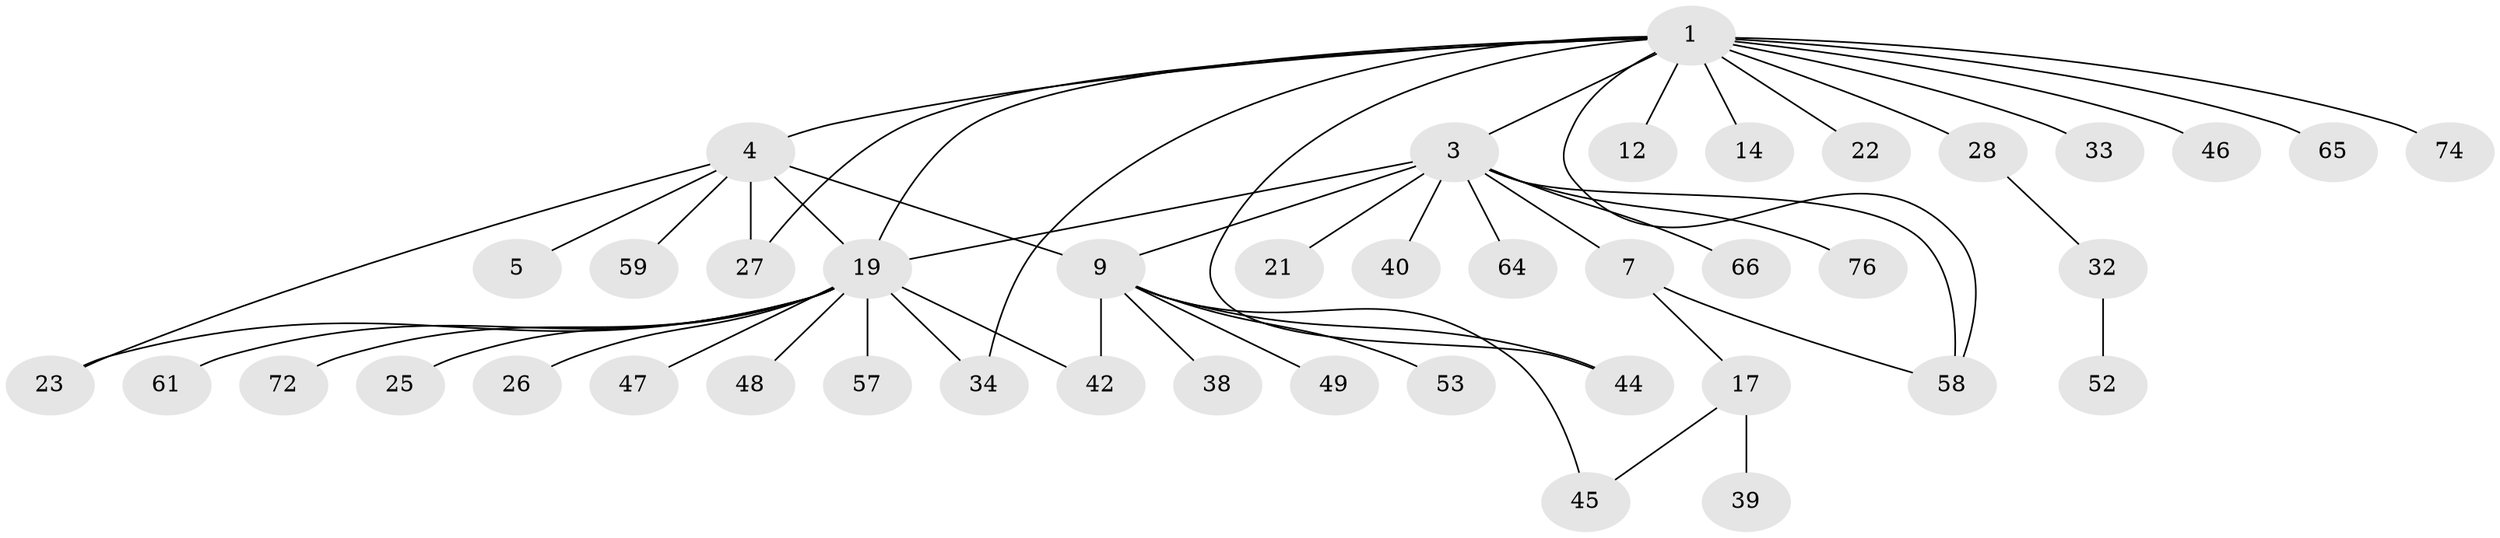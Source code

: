 // original degree distribution, {8: 0.03529411764705882, 13: 0.03529411764705882, 1: 0.49411764705882355, 2: 0.3058823529411765, 6: 0.023529411764705882, 5: 0.011764705882352941, 4: 0.023529411764705882, 3: 0.07058823529411765}
// Generated by graph-tools (version 1.1) at 2025/14/03/09/25 04:14:20]
// undirected, 42 vertices, 52 edges
graph export_dot {
graph [start="1"]
  node [color=gray90,style=filled];
  1 [super="+2"];
  3 [super="+10+6"];
  4 [super="+35+8+63+54+67+69+51"];
  5;
  7 [super="+13"];
  9 [super="+15+18"];
  12;
  14;
  17 [super="+24"];
  19 [super="+20+55"];
  21;
  22 [super="+77"];
  23;
  25;
  26;
  27 [super="+37"];
  28 [super="+31"];
  32;
  33;
  34;
  38 [super="+56"];
  39 [super="+68"];
  40;
  42;
  44 [super="+50"];
  45;
  46;
  47;
  48;
  49;
  52;
  53;
  57;
  58 [super="+83"];
  59 [super="+82"];
  61;
  64;
  65 [super="+71"];
  66;
  72;
  74;
  76;
  1 -- 4;
  1 -- 12;
  1 -- 14;
  1 -- 22 [weight=2];
  1 -- 44;
  1 -- 65;
  1 -- 34;
  1 -- 3;
  1 -- 33;
  1 -- 74;
  1 -- 46;
  1 -- 19;
  1 -- 58;
  1 -- 28;
  1 -- 27;
  3 -- 7;
  3 -- 9;
  3 -- 64;
  3 -- 76;
  3 -- 19 [weight=2];
  3 -- 66;
  3 -- 21;
  3 -- 40;
  3 -- 58;
  4 -- 5;
  4 -- 9;
  4 -- 23;
  4 -- 27;
  4 -- 59;
  4 -- 19;
  7 -- 17;
  7 -- 58;
  9 -- 38;
  9 -- 42;
  9 -- 49;
  9 -- 53;
  9 -- 45;
  9 -- 44;
  17 -- 45;
  17 -- 39;
  19 -- 34;
  19 -- 72;
  19 -- 42;
  19 -- 47;
  19 -- 48;
  19 -- 23;
  19 -- 25;
  19 -- 26;
  19 -- 61;
  19 -- 57;
  28 -- 32;
  32 -- 52;
}
